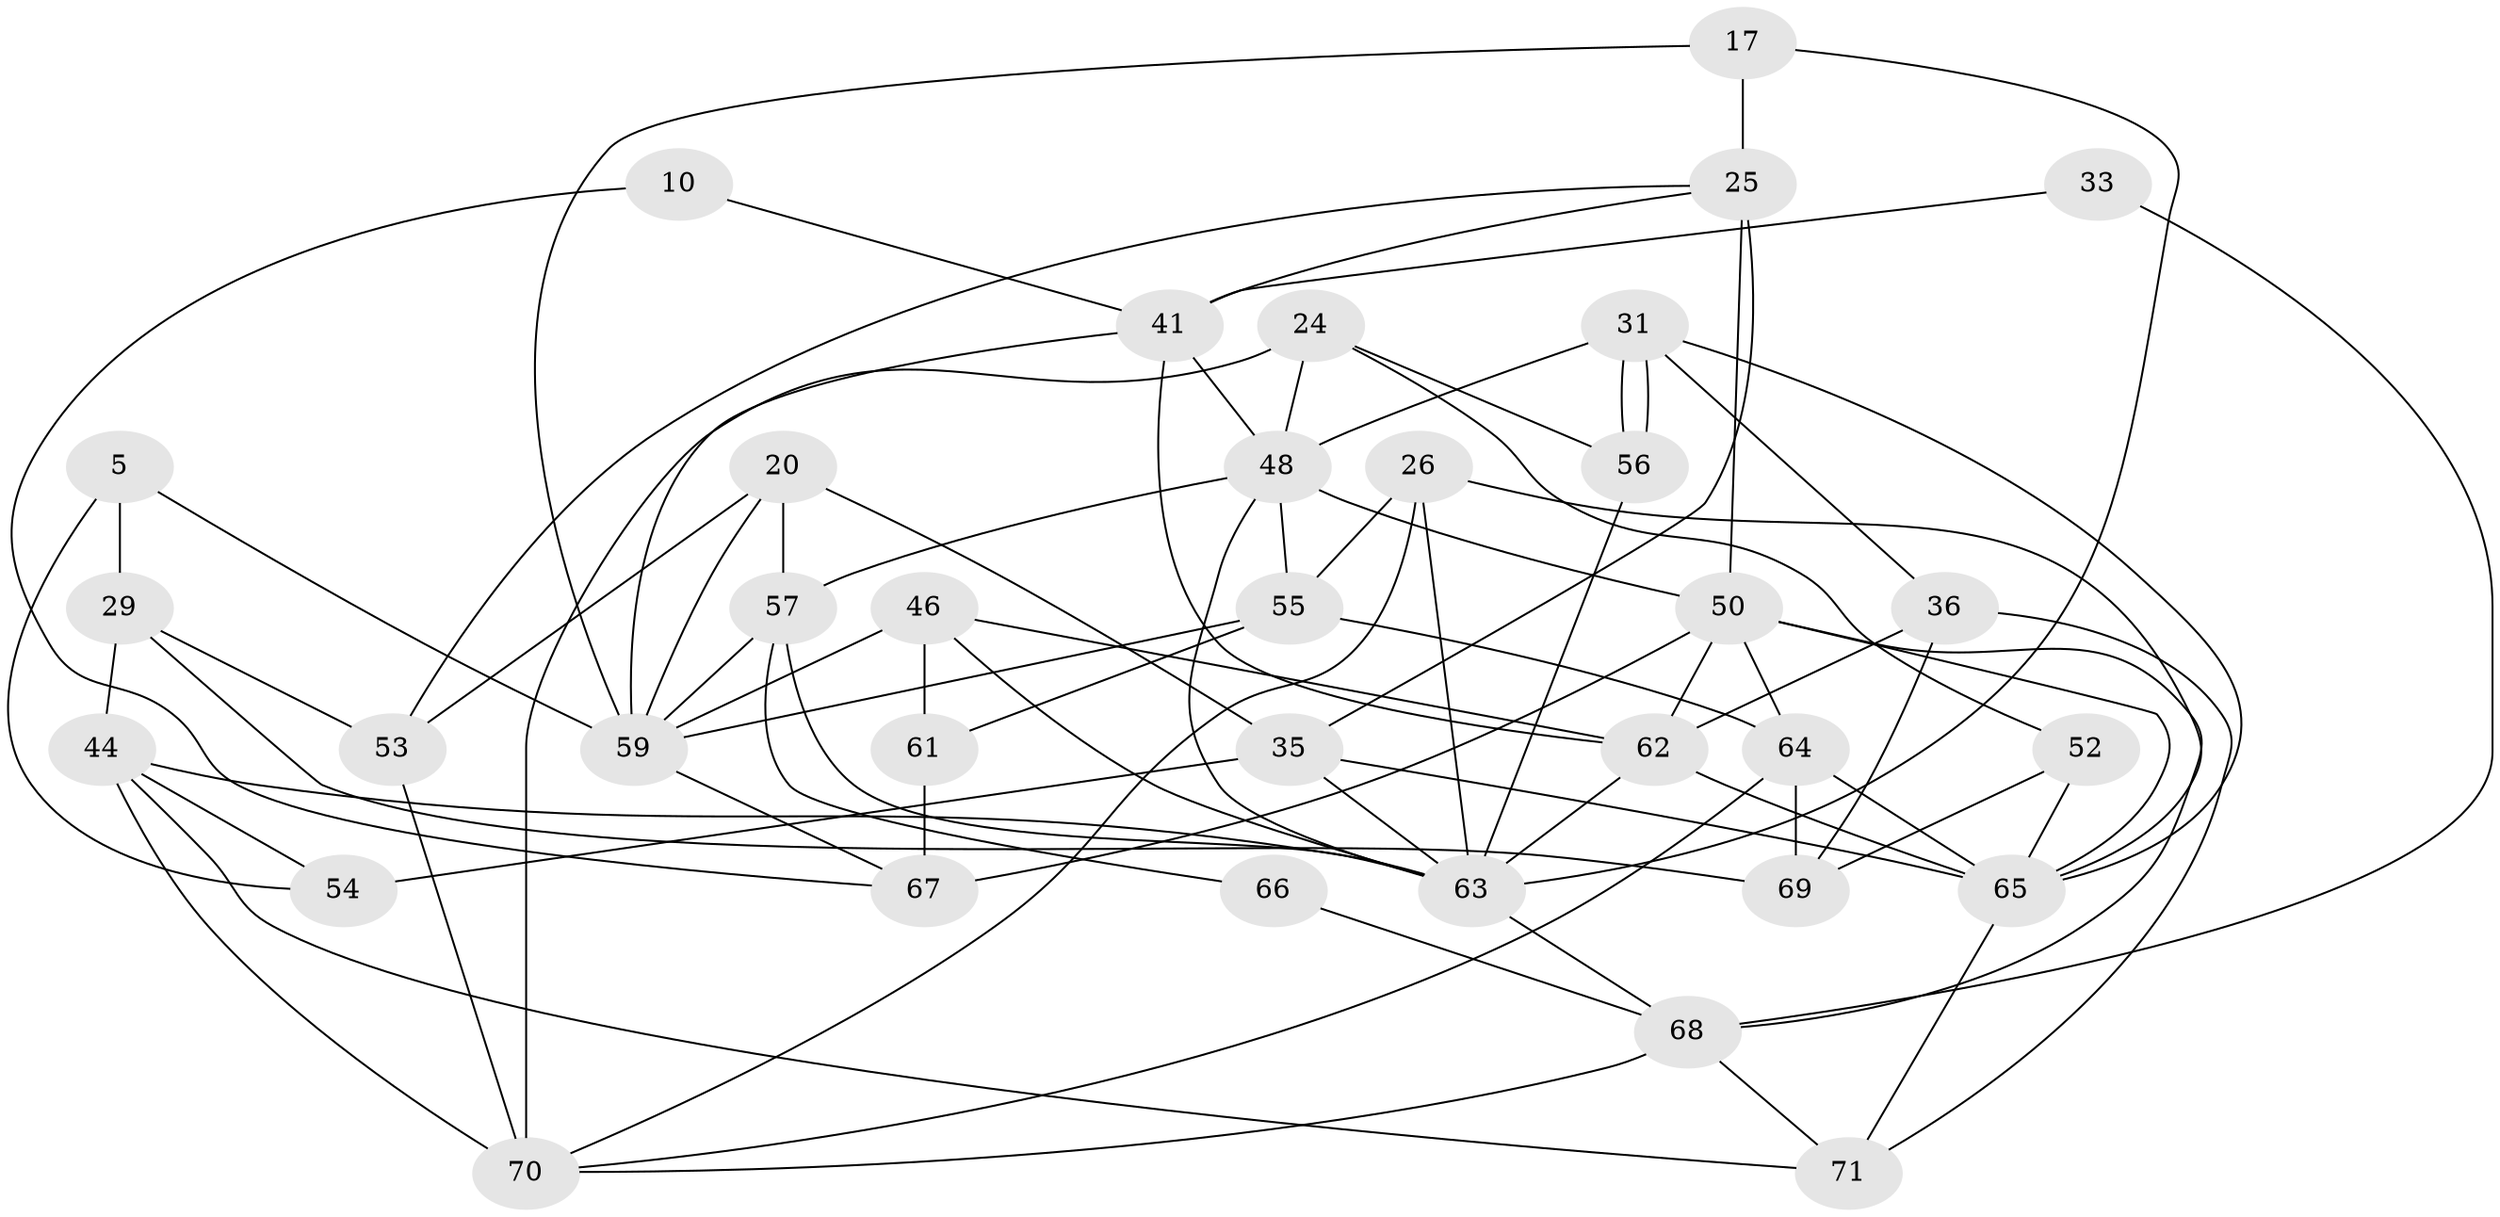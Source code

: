// original degree distribution, {4: 0.29577464788732394, 3: 0.28169014084507044, 5: 0.2535211267605634, 2: 0.08450704225352113, 6: 0.056338028169014086, 7: 0.028169014084507043}
// Generated by graph-tools (version 1.1) at 2025/54/03/04/25 21:54:42]
// undirected, 35 vertices, 82 edges
graph export_dot {
graph [start="1"]
  node [color=gray90,style=filled];
  5;
  10;
  17;
  20;
  24;
  25 [super="+3"];
  26 [super="+21"];
  29;
  31;
  33;
  35 [super="+13"];
  36 [super="+2"];
  41 [super="+16"];
  44 [super="+19"];
  46 [super="+22"];
  48 [super="+15"];
  50 [super="+45+43"];
  52;
  53;
  54 [super="+40"];
  55 [super="+51"];
  56;
  57 [super="+14+30"];
  59 [super="+58"];
  61;
  62 [super="+38+32"];
  63 [super="+39"];
  64 [super="+49+4"];
  65 [super="+6+42+60"];
  66;
  67;
  68 [super="+47"];
  69;
  70 [super="+11"];
  71;
  5 -- 54 [weight=2];
  5 -- 29;
  5 -- 59;
  10 -- 67;
  10 -- 41;
  17 -- 63;
  17 -- 25;
  17 -- 59;
  20 -- 53;
  20 -- 57 [weight=2];
  20 -- 35;
  20 -- 59;
  24 -- 48;
  24 -- 52;
  24 -- 56;
  24 -- 70 [weight=2];
  25 -- 35;
  25 -- 53;
  25 -- 50 [weight=3];
  25 -- 41 [weight=2];
  26 -- 63 [weight=4];
  26 -- 70;
  26 -- 65;
  26 -- 55;
  29 -- 69;
  29 -- 53;
  29 -- 44;
  31 -- 36;
  31 -- 56;
  31 -- 56;
  31 -- 48;
  31 -- 65;
  33 -- 68;
  33 -- 41;
  35 -- 65;
  35 -- 54;
  35 -- 63;
  36 -- 71;
  36 -- 69;
  36 -- 62;
  41 -- 62;
  41 -- 59 [weight=2];
  41 -- 48;
  44 -- 63;
  44 -- 54;
  44 -- 70;
  44 -- 71;
  46 -- 59 [weight=3];
  46 -- 61;
  46 -- 63 [weight=2];
  46 -- 62;
  48 -- 63;
  48 -- 50;
  48 -- 55;
  48 -- 57;
  50 -- 65 [weight=2];
  50 -- 67 [weight=2];
  50 -- 68;
  50 -- 64 [weight=2];
  50 -- 62;
  52 -- 69;
  52 -- 65;
  53 -- 70;
  55 -- 61;
  55 -- 64 [weight=2];
  55 -- 59;
  56 -- 63;
  57 -- 66;
  57 -- 63 [weight=2];
  57 -- 59;
  59 -- 67;
  61 -- 67;
  62 -- 63 [weight=2];
  62 -- 65;
  63 -- 68 [weight=2];
  64 -- 69 [weight=2];
  64 -- 70;
  64 -- 65 [weight=2];
  65 -- 71;
  66 -- 68;
  68 -- 70;
  68 -- 71;
}
